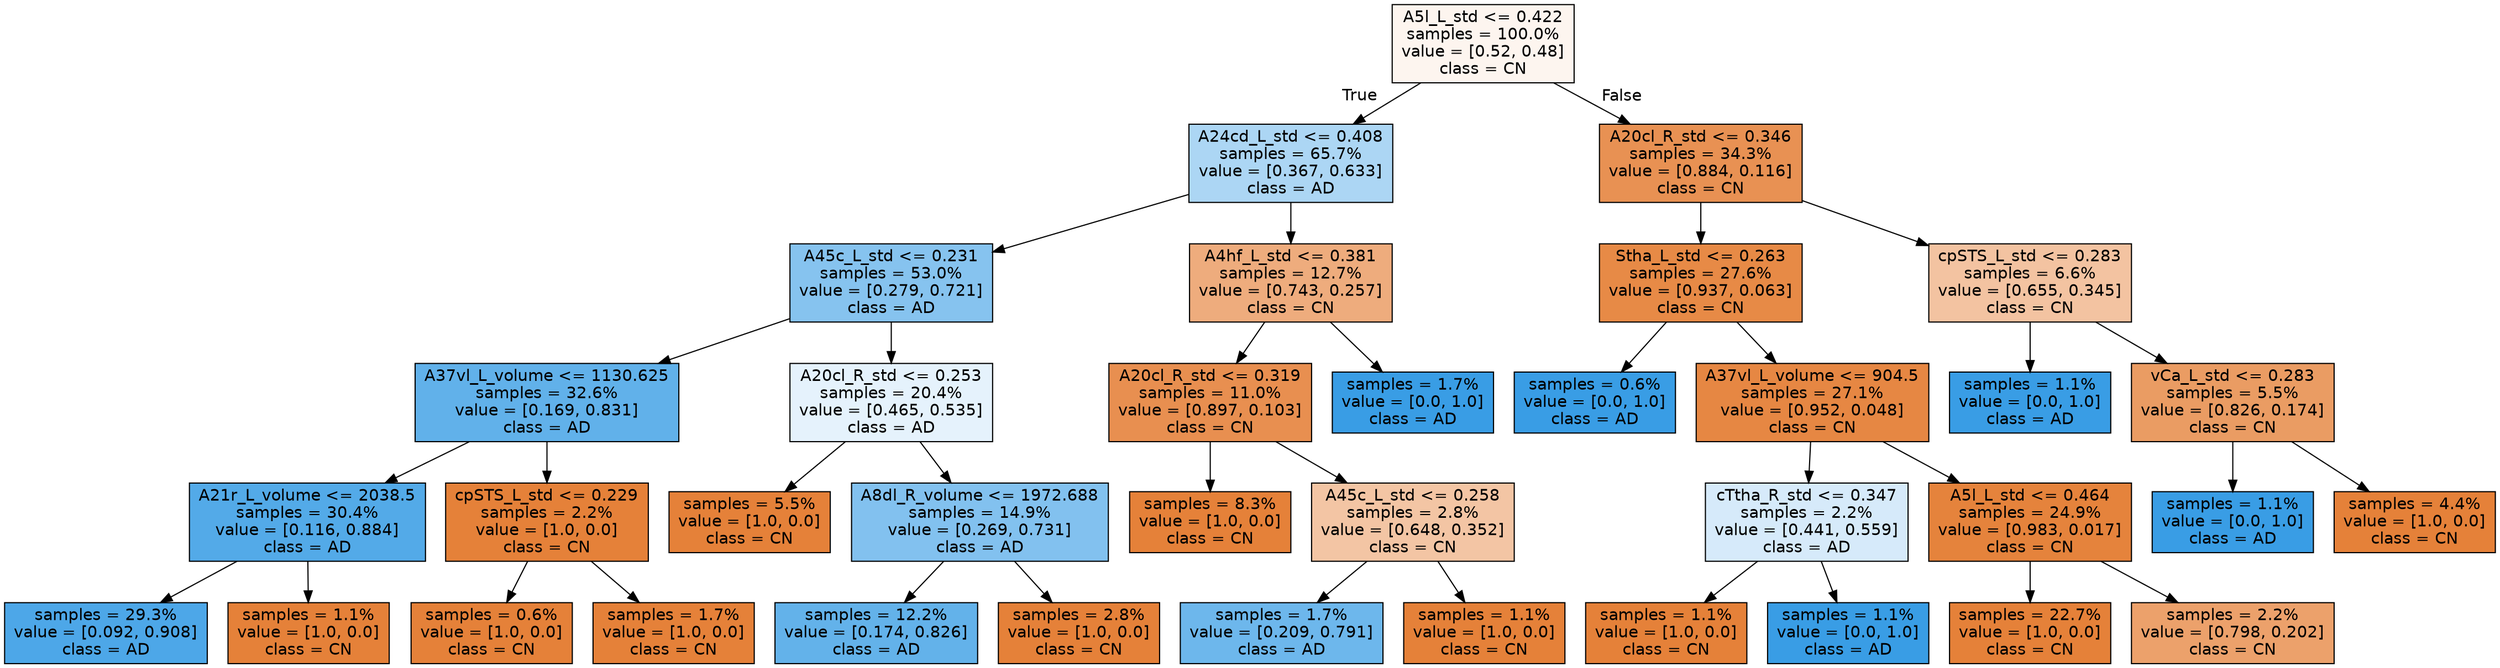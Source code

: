 digraph Tree {
node [shape=box, style="filled", color="black", fontname="helvetica"] ;
edge [fontname="helvetica"] ;
0 [label="A5l_L_std <= 0.422\nsamples = 100.0%\nvalue = [0.52, 0.48]\nclass = CN", fillcolor="#fdf5ef"] ;
1 [label="A24cd_L_std <= 0.408\nsamples = 65.7%\nvalue = [0.367, 0.633]\nclass = AD", fillcolor="#acd6f4"] ;
0 -> 1 [labeldistance=2.5, labelangle=45, headlabel="True"] ;
2 [label="A45c_L_std <= 0.231\nsamples = 53.0%\nvalue = [0.279, 0.721]\nclass = AD", fillcolor="#86c3ef"] ;
1 -> 2 ;
3 [label="A37vl_L_volume <= 1130.625\nsamples = 32.6%\nvalue = [0.169, 0.831]\nclass = AD", fillcolor="#61b1ea"] ;
2 -> 3 ;
4 [label="A21r_L_volume <= 2038.5\nsamples = 30.4%\nvalue = [0.116, 0.884]\nclass = AD", fillcolor="#53aae8"] ;
3 -> 4 ;
5 [label="samples = 29.3%\nvalue = [0.092, 0.908]\nclass = AD", fillcolor="#4da7e8"] ;
4 -> 5 ;
6 [label="samples = 1.1%\nvalue = [1.0, 0.0]\nclass = CN", fillcolor="#e58139"] ;
4 -> 6 ;
7 [label="cpSTS_L_std <= 0.229\nsamples = 2.2%\nvalue = [1.0, 0.0]\nclass = CN", fillcolor="#e58139"] ;
3 -> 7 ;
8 [label="samples = 0.6%\nvalue = [1.0, 0.0]\nclass = CN", fillcolor="#e58139"] ;
7 -> 8 ;
9 [label="samples = 1.7%\nvalue = [1.0, 0.0]\nclass = CN", fillcolor="#e58139"] ;
7 -> 9 ;
10 [label="A20cl_R_std <= 0.253\nsamples = 20.4%\nvalue = [0.465, 0.535]\nclass = AD", fillcolor="#e5f2fc"] ;
2 -> 10 ;
11 [label="samples = 5.5%\nvalue = [1.0, 0.0]\nclass = CN", fillcolor="#e58139"] ;
10 -> 11 ;
12 [label="A8dl_R_volume <= 1972.688\nsamples = 14.9%\nvalue = [0.269, 0.731]\nclass = AD", fillcolor="#82c1ef"] ;
10 -> 12 ;
13 [label="samples = 12.2%\nvalue = [0.174, 0.826]\nclass = AD", fillcolor="#63b2ea"] ;
12 -> 13 ;
14 [label="samples = 2.8%\nvalue = [1.0, 0.0]\nclass = CN", fillcolor="#e58139"] ;
12 -> 14 ;
15 [label="A4hf_L_std <= 0.381\nsamples = 12.7%\nvalue = [0.743, 0.257]\nclass = CN", fillcolor="#eeac7d"] ;
1 -> 15 ;
16 [label="A20cl_R_std <= 0.319\nsamples = 11.0%\nvalue = [0.897, 0.103]\nclass = CN", fillcolor="#e88f50"] ;
15 -> 16 ;
17 [label="samples = 8.3%\nvalue = [1.0, 0.0]\nclass = CN", fillcolor="#e58139"] ;
16 -> 17 ;
18 [label="A45c_L_std <= 0.258\nsamples = 2.8%\nvalue = [0.648, 0.352]\nclass = CN", fillcolor="#f3c5a4"] ;
16 -> 18 ;
19 [label="samples = 1.7%\nvalue = [0.209, 0.791]\nclass = AD", fillcolor="#6db7ec"] ;
18 -> 19 ;
20 [label="samples = 1.1%\nvalue = [1.0, 0.0]\nclass = CN", fillcolor="#e58139"] ;
18 -> 20 ;
21 [label="samples = 1.7%\nvalue = [0.0, 1.0]\nclass = AD", fillcolor="#399de5"] ;
15 -> 21 ;
22 [label="A20cl_R_std <= 0.346\nsamples = 34.3%\nvalue = [0.884, 0.116]\nclass = CN", fillcolor="#e89153"] ;
0 -> 22 [labeldistance=2.5, labelangle=-45, headlabel="False"] ;
23 [label="Stha_L_std <= 0.263\nsamples = 27.6%\nvalue = [0.937, 0.063]\nclass = CN", fillcolor="#e78a46"] ;
22 -> 23 ;
24 [label="samples = 0.6%\nvalue = [0.0, 1.0]\nclass = AD", fillcolor="#399de5"] ;
23 -> 24 ;
25 [label="A37vl_L_volume <= 904.5\nsamples = 27.1%\nvalue = [0.952, 0.048]\nclass = CN", fillcolor="#e68743"] ;
23 -> 25 ;
26 [label="cTtha_R_std <= 0.347\nsamples = 2.2%\nvalue = [0.441, 0.559]\nclass = AD", fillcolor="#d6eafa"] ;
25 -> 26 ;
27 [label="samples = 1.1%\nvalue = [1.0, 0.0]\nclass = CN", fillcolor="#e58139"] ;
26 -> 27 ;
28 [label="samples = 1.1%\nvalue = [0.0, 1.0]\nclass = AD", fillcolor="#399de5"] ;
26 -> 28 ;
29 [label="A5l_L_std <= 0.464\nsamples = 24.9%\nvalue = [0.983, 0.017]\nclass = CN", fillcolor="#e5833c"] ;
25 -> 29 ;
30 [label="samples = 22.7%\nvalue = [1.0, 0.0]\nclass = CN", fillcolor="#e58139"] ;
29 -> 30 ;
31 [label="samples = 2.2%\nvalue = [0.798, 0.202]\nclass = CN", fillcolor="#eca16b"] ;
29 -> 31 ;
32 [label="cpSTS_L_std <= 0.283\nsamples = 6.6%\nvalue = [0.655, 0.345]\nclass = CN", fillcolor="#f3c3a1"] ;
22 -> 32 ;
33 [label="samples = 1.1%\nvalue = [0.0, 1.0]\nclass = AD", fillcolor="#399de5"] ;
32 -> 33 ;
34 [label="vCa_L_std <= 0.283\nsamples = 5.5%\nvalue = [0.826, 0.174]\nclass = CN", fillcolor="#ea9c63"] ;
32 -> 34 ;
35 [label="samples = 1.1%\nvalue = [0.0, 1.0]\nclass = AD", fillcolor="#399de5"] ;
34 -> 35 ;
36 [label="samples = 4.4%\nvalue = [1.0, 0.0]\nclass = CN", fillcolor="#e58139"] ;
34 -> 36 ;
}
